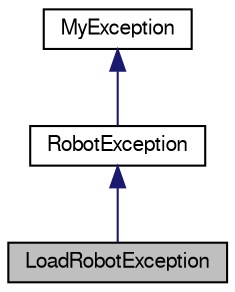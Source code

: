 digraph G
{
  edge [fontname="FreeSans",fontsize="10",labelfontname="FreeSans",labelfontsize="10"];
  node [fontname="FreeSans",fontsize="10",shape=record];
  Node1 [label="LoadRobotException",height=0.2,width=0.4,color="black", fillcolor="grey75", style="filled" fontcolor="black"];
  Node2 -> Node1 [dir=back,color="midnightblue",fontsize="10",style="solid",fontname="FreeSans"];
  Node2 [label="RobotException",height=0.2,width=0.4,color="black", fillcolor="white", style="filled",URL="$class_robot_exception.html"];
  Node3 -> Node2 [dir=back,color="midnightblue",fontsize="10",style="solid",fontname="FreeSans"];
  Node3 [label="MyException",height=0.2,width=0.4,color="black", fillcolor="white", style="filled",URL="$class_my_exception.html"];
}
